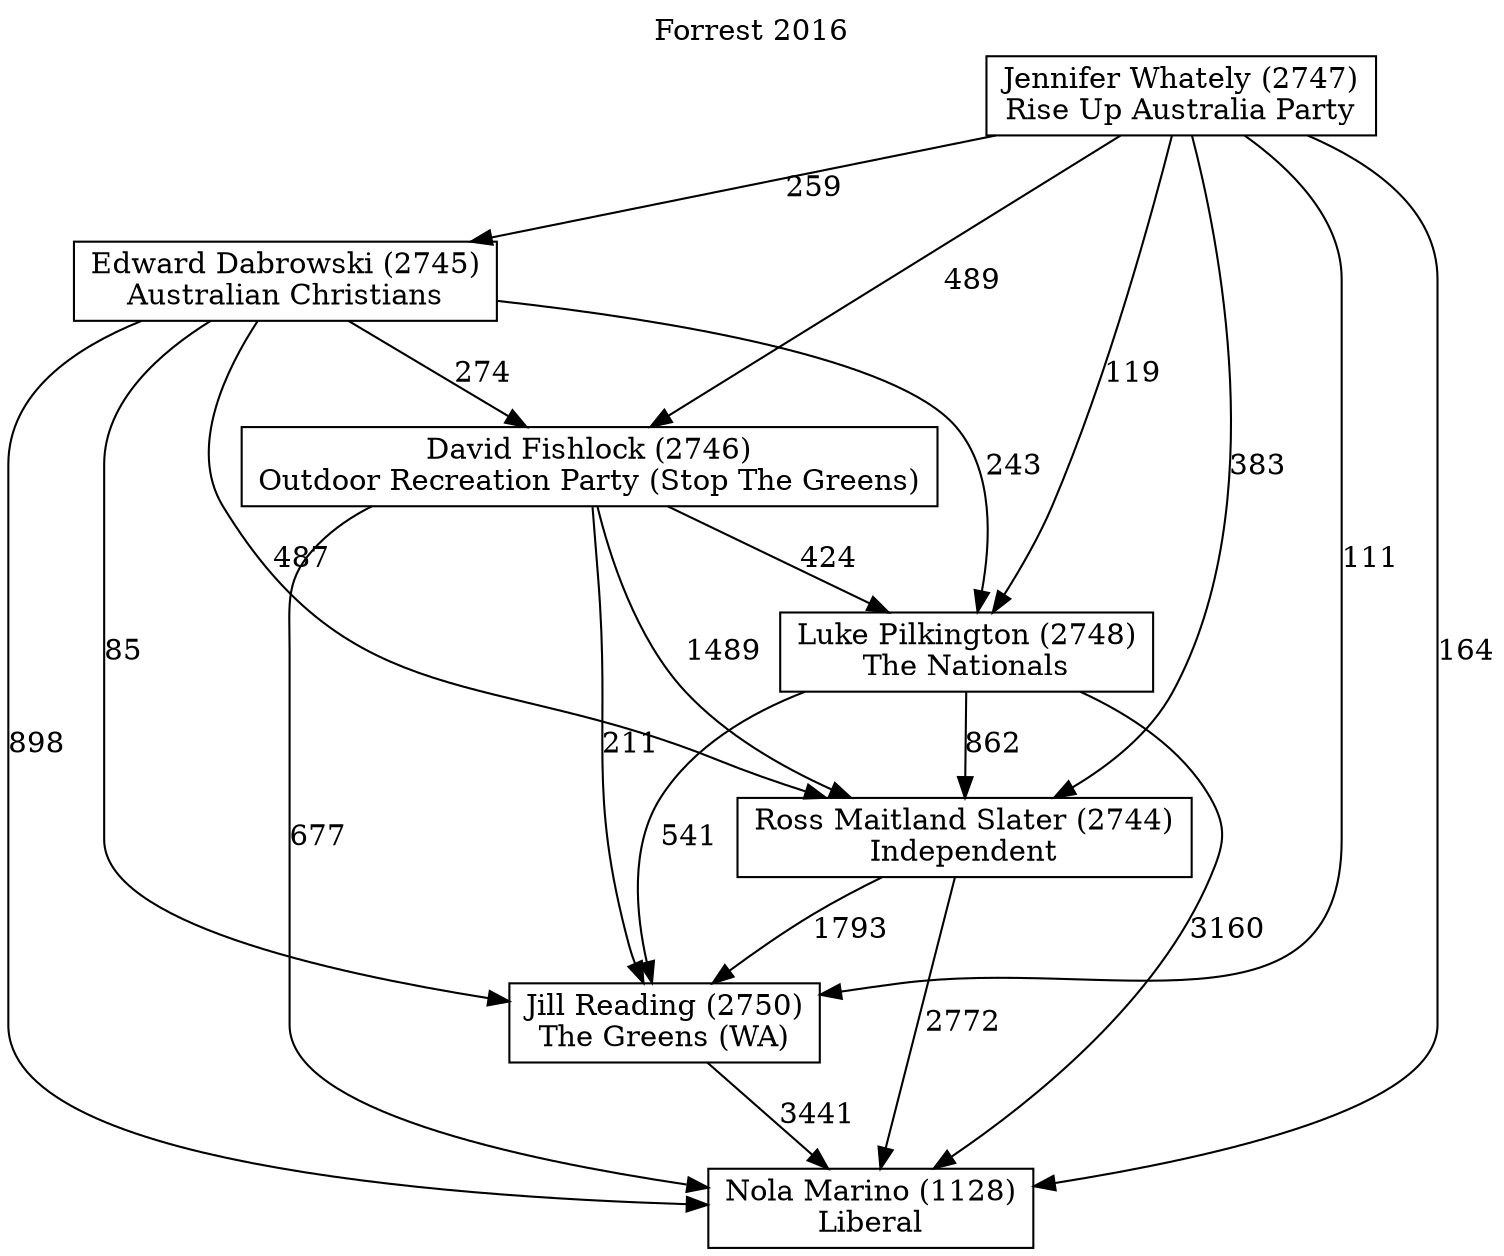 // House preference flow
digraph "Nola Marino (1128)_Forrest_2016" {
	graph [label="Forrest 2016" labelloc=t mclimit=10]
	node [shape=box]
	"David Fishlock (2746)" [label="David Fishlock (2746)
Outdoor Recreation Party (Stop The Greens)"]
	"Ross Maitland Slater (2744)" [label="Ross Maitland Slater (2744)
Independent"]
	"Edward Dabrowski (2745)" [label="Edward Dabrowski (2745)
Australian Christians"]
	"Jennifer Whately (2747)" [label="Jennifer Whately (2747)
Rise Up Australia Party"]
	"Luke Pilkington (2748)" [label="Luke Pilkington (2748)
The Nationals"]
	"Nola Marino (1128)" [label="Nola Marino (1128)
Liberal"]
	"Jill Reading (2750)" [label="Jill Reading (2750)
The Greens (WA)"]
	"Jennifer Whately (2747)" -> "Nola Marino (1128)" [label=164]
	"Jill Reading (2750)" -> "Nola Marino (1128)" [label=3441]
	"David Fishlock (2746)" -> "Ross Maitland Slater (2744)" [label=1489]
	"Edward Dabrowski (2745)" -> "David Fishlock (2746)" [label=274]
	"Jennifer Whately (2747)" -> "Ross Maitland Slater (2744)" [label=383]
	"Edward Dabrowski (2745)" -> "Jill Reading (2750)" [label=85]
	"Jennifer Whately (2747)" -> "Luke Pilkington (2748)" [label=119]
	"Luke Pilkington (2748)" -> "Ross Maitland Slater (2744)" [label=862]
	"David Fishlock (2746)" -> "Jill Reading (2750)" [label=211]
	"Luke Pilkington (2748)" -> "Nola Marino (1128)" [label=3160]
	"Ross Maitland Slater (2744)" -> "Jill Reading (2750)" [label=1793]
	"Edward Dabrowski (2745)" -> "Ross Maitland Slater (2744)" [label=487]
	"Ross Maitland Slater (2744)" -> "Nola Marino (1128)" [label=2772]
	"Luke Pilkington (2748)" -> "Jill Reading (2750)" [label=541]
	"Jennifer Whately (2747)" -> "David Fishlock (2746)" [label=489]
	"Jennifer Whately (2747)" -> "Edward Dabrowski (2745)" [label=259]
	"David Fishlock (2746)" -> "Nola Marino (1128)" [label=677]
	"Edward Dabrowski (2745)" -> "Nola Marino (1128)" [label=898]
	"David Fishlock (2746)" -> "Luke Pilkington (2748)" [label=424]
	"Jennifer Whately (2747)" -> "Jill Reading (2750)" [label=111]
	"Edward Dabrowski (2745)" -> "Luke Pilkington (2748)" [label=243]
}
